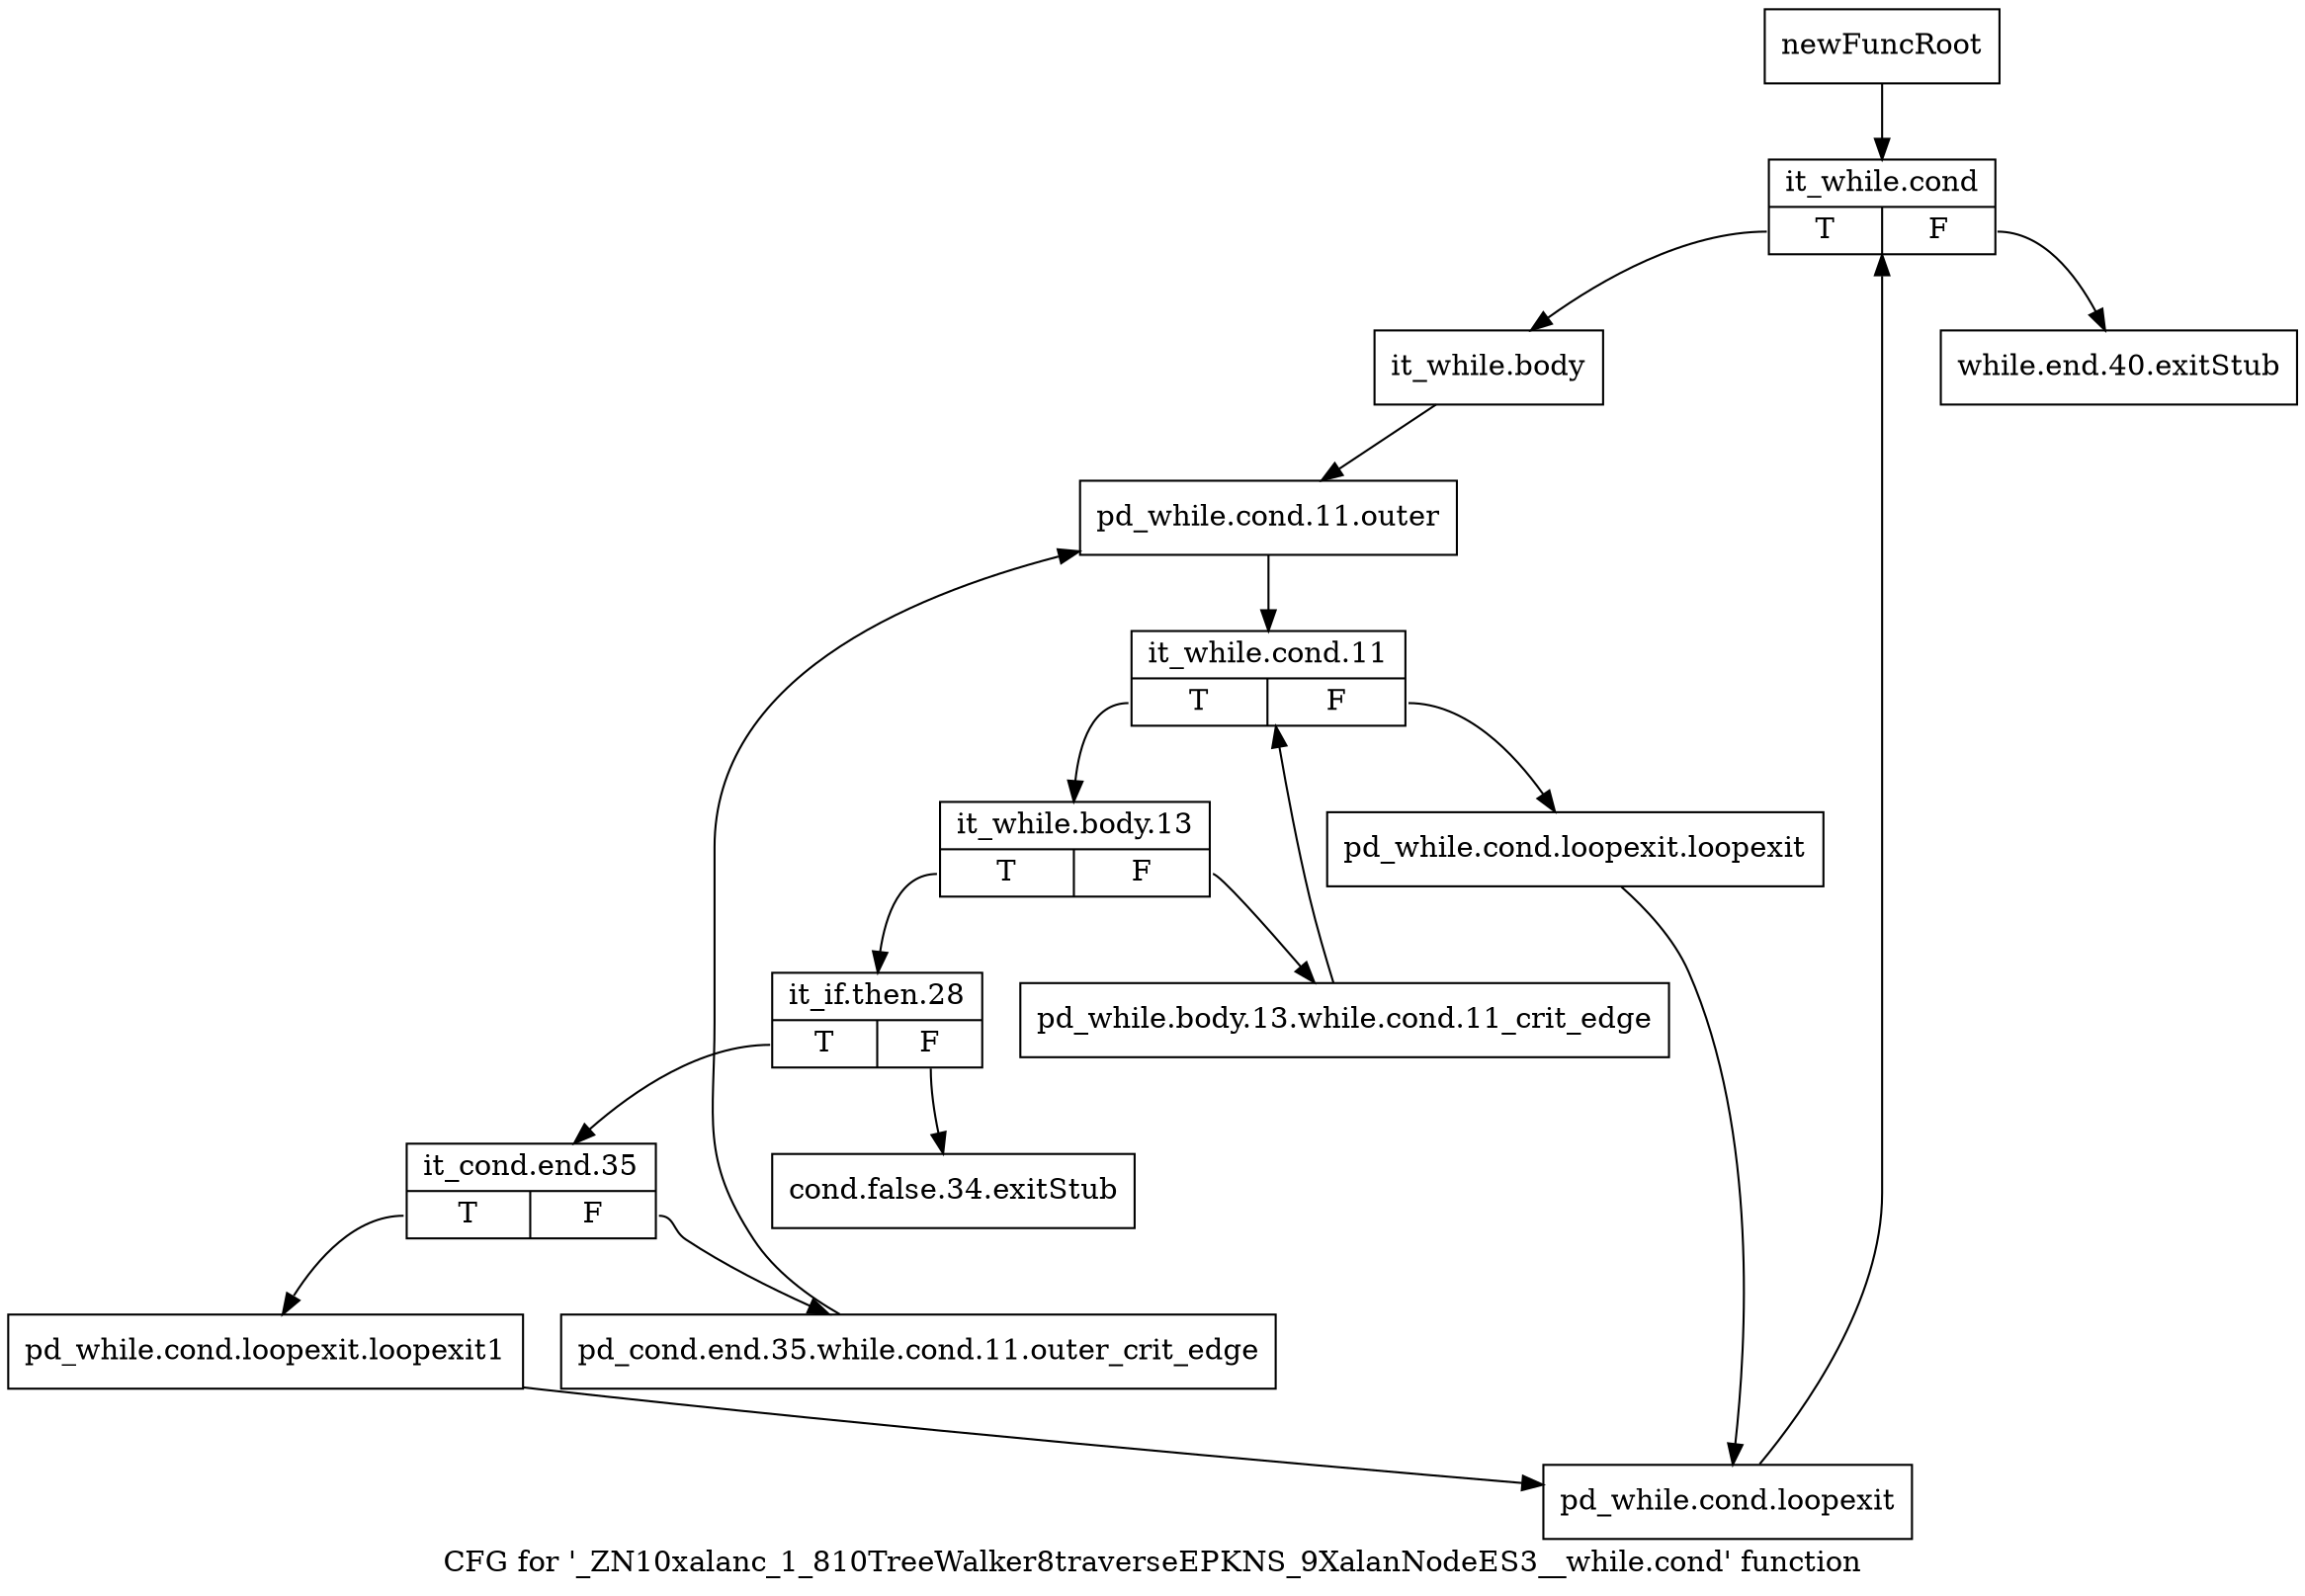digraph "CFG for '_ZN10xalanc_1_810TreeWalker8traverseEPKNS_9XalanNodeES3__while.cond' function" {
	label="CFG for '_ZN10xalanc_1_810TreeWalker8traverseEPKNS_9XalanNodeES3__while.cond' function";

	Node0x9cdd6d0 [shape=record,label="{newFuncRoot}"];
	Node0x9cdd6d0 -> Node0x9cde020;
	Node0x9cdd720 [shape=record,label="{while.end.40.exitStub}"];
	Node0x9cdd770 [shape=record,label="{cond.false.34.exitStub}"];
	Node0x9cde020 [shape=record,label="{it_while.cond|{<s0>T|<s1>F}}"];
	Node0x9cde020:s0 -> Node0x9cde070;
	Node0x9cde020:s1 -> Node0x9cdd720;
	Node0x9cde070 [shape=record,label="{it_while.body}"];
	Node0x9cde070 -> Node0x9cde0c0;
	Node0x9cde0c0 [shape=record,label="{pd_while.cond.11.outer}"];
	Node0x9cde0c0 -> Node0x9cde110;
	Node0x9cde110 [shape=record,label="{it_while.cond.11|{<s0>T|<s1>F}}"];
	Node0x9cde110:s0 -> Node0x9cde1b0;
	Node0x9cde110:s1 -> Node0x9cde160;
	Node0x9cde160 [shape=record,label="{pd_while.cond.loopexit.loopexit}"];
	Node0x9cde160 -> Node0x9cde390;
	Node0x9cde1b0 [shape=record,label="{it_while.body.13|{<s0>T|<s1>F}}"];
	Node0x9cde1b0:s0 -> Node0x9cde250;
	Node0x9cde1b0:s1 -> Node0x9cde200;
	Node0x9cde200 [shape=record,label="{pd_while.body.13.while.cond.11_crit_edge}"];
	Node0x9cde200 -> Node0x9cde110;
	Node0x9cde250 [shape=record,label="{it_if.then.28|{<s0>T|<s1>F}}"];
	Node0x9cde250:s0 -> Node0x9cde2a0;
	Node0x9cde250:s1 -> Node0x9cdd770;
	Node0x9cde2a0 [shape=record,label="{it_cond.end.35|{<s0>T|<s1>F}}"];
	Node0x9cde2a0:s0 -> Node0x9cde340;
	Node0x9cde2a0:s1 -> Node0x9cde2f0;
	Node0x9cde2f0 [shape=record,label="{pd_cond.end.35.while.cond.11.outer_crit_edge}"];
	Node0x9cde2f0 -> Node0x9cde0c0;
	Node0x9cde340 [shape=record,label="{pd_while.cond.loopexit.loopexit1}"];
	Node0x9cde340 -> Node0x9cde390;
	Node0x9cde390 [shape=record,label="{pd_while.cond.loopexit}"];
	Node0x9cde390 -> Node0x9cde020;
}
